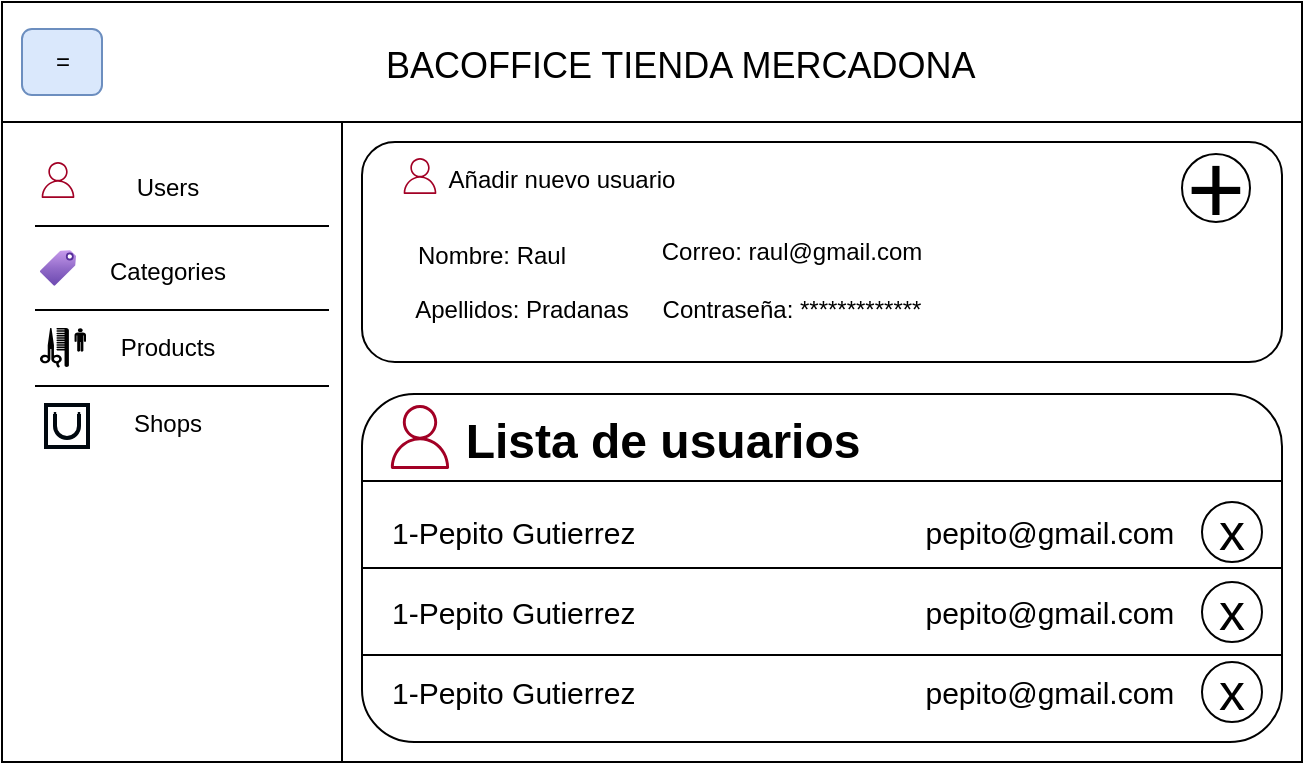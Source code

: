 <mxfile>
    <diagram id="20RPlIvX8ZXemtPQ8oKr" name="Page-1">
        <mxGraphModel dx="724" dy="567" grid="1" gridSize="10" guides="1" tooltips="1" connect="1" arrows="1" fold="1" page="1" pageScale="1" pageWidth="827" pageHeight="1169" math="0" shadow="0">
            <root>
                <mxCell id="0"/>
                <mxCell id="1" parent="0"/>
                <mxCell id="2" value="" style="rounded=0;whiteSpace=wrap;html=1;" vertex="1" parent="1">
                    <mxGeometry x="120" y="150" width="650" height="380" as="geometry"/>
                </mxCell>
                <mxCell id="3" value="" style="rounded=0;whiteSpace=wrap;html=1;" vertex="1" parent="1">
                    <mxGeometry x="120" y="150" width="650" height="60" as="geometry"/>
                </mxCell>
                <mxCell id="4" value="=" style="rounded=1;fillColor=#dae8fc;strokeColor=#6c8ebf;html=1;align=center;verticalAlign=middle;fontStyle=0;fontSize=12;sketch=0;" vertex="1" parent="1">
                    <mxGeometry x="130" y="163.5" width="40" height="33" as="geometry"/>
                </mxCell>
                <mxCell id="5" value="" style="rounded=0;whiteSpace=wrap;html=1;" vertex="1" parent="1">
                    <mxGeometry x="120" y="210" width="170" height="320" as="geometry"/>
                </mxCell>
                <mxCell id="6" value="Users" style="text;html=1;strokeColor=none;fillColor=none;align=center;verticalAlign=middle;whiteSpace=wrap;rounded=0;" vertex="1" parent="1">
                    <mxGeometry x="173" y="228" width="60" height="30" as="geometry"/>
                </mxCell>
                <mxCell id="7" value="" style="sketch=0;outlineConnect=0;fontColor=#ffffff;fillColor=#a20025;strokeColor=#6F0000;dashed=0;verticalLabelPosition=bottom;verticalAlign=top;align=center;html=1;fontSize=12;fontStyle=0;aspect=fixed;pointerEvents=1;shape=mxgraph.aws4.user;" vertex="1" parent="1">
                    <mxGeometry x="139" y="230" width="18" height="18" as="geometry"/>
                </mxCell>
                <mxCell id="8" value="" style="line;strokeWidth=1;fillColor=none;align=left;verticalAlign=middle;spacingTop=-1;spacingLeft=3;spacingRight=3;rotatable=0;labelPosition=right;points=[];portConstraint=eastwest;" vertex="1" parent="1">
                    <mxGeometry x="136.5" y="258" width="147" height="8" as="geometry"/>
                </mxCell>
                <mxCell id="9" value="Categories" style="text;html=1;strokeColor=none;fillColor=none;align=center;verticalAlign=middle;whiteSpace=wrap;rounded=0;" vertex="1" parent="1">
                    <mxGeometry x="173" y="270" width="60" height="30" as="geometry"/>
                </mxCell>
                <mxCell id="10" value="" style="aspect=fixed;html=1;points=[];align=center;image;fontSize=12;image=img/lib/azure2/general/Tag.svg;" vertex="1" parent="1">
                    <mxGeometry x="139" y="274" width="18" height="18" as="geometry"/>
                </mxCell>
                <mxCell id="11" value="" style="line;strokeWidth=1;fillColor=none;align=left;verticalAlign=middle;spacingTop=-1;spacingLeft=3;spacingRight=3;rotatable=0;labelPosition=right;points=[];portConstraint=eastwest;" vertex="1" parent="1">
                    <mxGeometry x="136.5" y="300" width="147" height="8" as="geometry"/>
                </mxCell>
                <mxCell id="12" value="Products" style="text;html=1;strokeColor=none;fillColor=none;align=center;verticalAlign=middle;whiteSpace=wrap;rounded=0;" vertex="1" parent="1">
                    <mxGeometry x="173" y="308" width="60" height="30" as="geometry"/>
                </mxCell>
                <mxCell id="13" value="" style="line;strokeWidth=1;fillColor=none;align=left;verticalAlign=middle;spacingTop=-1;spacingLeft=3;spacingRight=3;rotatable=0;labelPosition=right;points=[];portConstraint=eastwest;" vertex="1" parent="1">
                    <mxGeometry x="136.5" y="338" width="147" height="8" as="geometry"/>
                </mxCell>
                <mxCell id="14" value="" style="shape=mxgraph.signs.travel.barber_shop;html=1;pointerEvents=1;fillColor=#000000;strokeColor=none;verticalLabelPosition=bottom;verticalAlign=top;align=center;" vertex="1" parent="1">
                    <mxGeometry x="139" y="313" width="23" height="20" as="geometry"/>
                </mxCell>
                <mxCell id="15" value="Shops" style="text;html=1;strokeColor=none;fillColor=none;align=center;verticalAlign=middle;whiteSpace=wrap;rounded=0;" vertex="1" parent="1">
                    <mxGeometry x="173" y="346" width="60" height="30" as="geometry"/>
                </mxCell>
                <mxCell id="16" value="" style="html=1;verticalLabelPosition=bottom;align=center;labelBackgroundColor=#ffffff;verticalAlign=top;strokeWidth=2;strokeColor=#00080F;shadow=0;dashed=0;shape=mxgraph.ios7.icons.bag;fontSize=18;" vertex="1" parent="1">
                    <mxGeometry x="142" y="351.5" width="21" height="21" as="geometry"/>
                </mxCell>
                <mxCell id="35" value="&lt;font style=&quot;font-size: 18px&quot;&gt;BACOFFICE TIENDA MERCADONA&lt;/font&gt;" style="text;html=1;strokeColor=none;fillColor=none;align=left;verticalAlign=middle;whiteSpace=wrap;rounded=0;" vertex="1" parent="1">
                    <mxGeometry x="310" y="166.5" width="440" height="30" as="geometry"/>
                </mxCell>
                <mxCell id="36" value="" style="rounded=1;whiteSpace=wrap;html=1;" vertex="1" parent="1">
                    <mxGeometry x="300" y="220" width="460" height="110" as="geometry"/>
                </mxCell>
                <mxCell id="38" value="Añadir nuevo usuario" style="text;html=1;strokeColor=none;fillColor=none;align=center;verticalAlign=middle;whiteSpace=wrap;rounded=0;" vertex="1" parent="1">
                    <mxGeometry x="310" y="224" width="180" height="30" as="geometry"/>
                </mxCell>
                <mxCell id="39" value="" style="sketch=0;outlineConnect=0;fontColor=#ffffff;fillColor=#a20025;strokeColor=#6F0000;dashed=0;verticalLabelPosition=bottom;verticalAlign=top;align=center;html=1;fontSize=12;fontStyle=0;aspect=fixed;pointerEvents=1;shape=mxgraph.aws4.user;" vertex="1" parent="1">
                    <mxGeometry x="320" y="228" width="18" height="18" as="geometry"/>
                </mxCell>
                <mxCell id="40" value="Nombre: Raul" style="text;html=1;strokeColor=none;fillColor=none;align=center;verticalAlign=middle;whiteSpace=wrap;rounded=0;labelBackgroundColor=#FFFFFF;fontColor=#000000;" vertex="1" parent="1">
                    <mxGeometry x="300" y="262" width="130" height="30" as="geometry"/>
                </mxCell>
                <mxCell id="41" value="Apellidos: Pradanas" style="text;html=1;strokeColor=none;fillColor=none;align=center;verticalAlign=middle;whiteSpace=wrap;rounded=0;labelBackgroundColor=#FFFFFF;fontColor=#000000;" vertex="1" parent="1">
                    <mxGeometry x="310" y="289" width="140" height="30" as="geometry"/>
                </mxCell>
                <mxCell id="42" value="Correo: raul@gmail.com" style="text;html=1;strokeColor=none;fillColor=none;align=center;verticalAlign=middle;whiteSpace=wrap;rounded=0;labelBackgroundColor=#FFFFFF;fontColor=#000000;" vertex="1" parent="1">
                    <mxGeometry x="400" y="260" width="230" height="30" as="geometry"/>
                </mxCell>
                <mxCell id="43" value="Contraseña: *************" style="text;html=1;strokeColor=none;fillColor=none;align=center;verticalAlign=middle;whiteSpace=wrap;rounded=0;labelBackgroundColor=#FFFFFF;fontColor=#000000;" vertex="1" parent="1">
                    <mxGeometry x="400" y="289" width="230" height="30" as="geometry"/>
                </mxCell>
                <mxCell id="46" value="&lt;font style=&quot;font-size: 50px&quot;&gt;+&lt;/font&gt;" style="ellipse;whiteSpace=wrap;html=1;aspect=fixed;labelBackgroundColor=none;fontColor=default;" vertex="1" parent="1">
                    <mxGeometry x="710" y="226" width="34" height="34" as="geometry"/>
                </mxCell>
                <mxCell id="47" value="" style="rounded=1;whiteSpace=wrap;html=1;labelBackgroundColor=none;fontSize=50;fontColor=default;" vertex="1" parent="1">
                    <mxGeometry x="300" y="346" width="460" height="174" as="geometry"/>
                </mxCell>
                <mxCell id="49" value="" style="endArrow=none;html=1;fontSize=50;fontColor=default;exitX=0;exitY=0.5;exitDx=0;exitDy=0;entryX=1;entryY=0.5;entryDx=0;entryDy=0;" edge="1" parent="1" source="47" target="47">
                    <mxGeometry width="50" height="50" relative="1" as="geometry">
                        <mxPoint x="430" y="290" as="sourcePoint"/>
                        <mxPoint x="480" y="240" as="targetPoint"/>
                    </mxGeometry>
                </mxCell>
                <mxCell id="54" value="Lista de usuarios" style="text;strokeColor=none;fillColor=none;html=1;fontSize=24;fontStyle=1;verticalAlign=middle;align=center;labelBackgroundColor=none;fontColor=default;" vertex="1" parent="1">
                    <mxGeometry x="320" y="350" width="260" height="40" as="geometry"/>
                </mxCell>
                <mxCell id="55" value="" style="sketch=0;outlineConnect=0;fontColor=#ffffff;fillColor=#a20025;strokeColor=#6F0000;dashed=0;verticalLabelPosition=bottom;verticalAlign=top;align=center;html=1;fontSize=12;fontStyle=0;aspect=fixed;pointerEvents=1;shape=mxgraph.aws4.user;" vertex="1" parent="1">
                    <mxGeometry x="313" y="351.5" width="32" height="32" as="geometry"/>
                </mxCell>
                <mxCell id="58" value="" style="endArrow=none;html=1;fontSize=50;fontColor=default;exitX=0;exitY=0.75;exitDx=0;exitDy=0;entryX=1;entryY=0.75;entryDx=0;entryDy=0;startArrow=none;" edge="1" parent="1" source="47" target="47">
                    <mxGeometry width="50" height="50" relative="1" as="geometry">
                        <mxPoint x="310" y="443" as="sourcePoint"/>
                        <mxPoint x="770" y="443" as="targetPoint"/>
                    </mxGeometry>
                </mxCell>
                <mxCell id="59" value="" style="endArrow=none;html=1;fontSize=50;fontColor=default;exitX=0;exitY=0.25;exitDx=0;exitDy=0;entryX=1;entryY=0.25;entryDx=0;entryDy=0;" edge="1" parent="1" source="47" target="47">
                    <mxGeometry width="50" height="50" relative="1" as="geometry">
                        <mxPoint x="310" y="443" as="sourcePoint"/>
                        <mxPoint x="770" y="443" as="targetPoint"/>
                    </mxGeometry>
                </mxCell>
                <mxCell id="63" value="1-Pepito Gutierrez&lt;span style=&quot;white-space: pre&quot;&gt;&#9;&lt;/span&gt;&lt;span style=&quot;white-space: pre&quot;&gt;&#9;&lt;/span&gt;&lt;span style=&quot;white-space: pre&quot;&gt;&#9;&lt;/span&gt;&lt;span style=&quot;white-space: pre&quot;&gt;&#9;&lt;span style=&quot;white-space: pre&quot;&gt;&#9;&lt;/span&gt;p&lt;/span&gt;epito@gmail.com" style="text;html=1;strokeColor=none;fillColor=none;align=left;verticalAlign=middle;whiteSpace=wrap;rounded=0;labelBackgroundColor=none;fontSize=15;fontColor=default;" vertex="1" parent="1">
                    <mxGeometry x="313" y="400" width="420" height="30" as="geometry"/>
                </mxCell>
                <mxCell id="65" value="1-Pepito Gutierrez&lt;span style=&quot;white-space: pre&quot;&gt;&#9;&lt;/span&gt;&lt;span style=&quot;white-space: pre&quot;&gt;&#9;&lt;/span&gt;&lt;span style=&quot;white-space: pre&quot;&gt;&#9;&lt;/span&gt;&lt;span style=&quot;white-space: pre&quot;&gt;&#9;&lt;span style=&quot;white-space: pre&quot;&gt;&#9;&lt;/span&gt;p&lt;/span&gt;epito@gmail.com" style="text;html=1;strokeColor=none;fillColor=none;align=left;verticalAlign=middle;whiteSpace=wrap;rounded=0;labelBackgroundColor=none;fontSize=15;fontColor=default;" vertex="1" parent="1">
                    <mxGeometry x="313" y="440" width="420" height="30" as="geometry"/>
                </mxCell>
                <mxCell id="64" value="1-Pepito Gutierrez&lt;span style=&quot;white-space: pre&quot;&gt;&#9;&lt;/span&gt;&lt;span style=&quot;white-space: pre&quot;&gt;&#9;&lt;/span&gt;&lt;span style=&quot;white-space: pre&quot;&gt;&#9;&lt;/span&gt;&lt;span style=&quot;white-space: pre&quot;&gt;&#9;&lt;span style=&quot;white-space: pre&quot;&gt;&#9;&lt;/span&gt;p&lt;/span&gt;epito@gmail.com" style="text;html=1;strokeColor=none;fillColor=none;align=left;verticalAlign=middle;whiteSpace=wrap;rounded=0;labelBackgroundColor=none;fontSize=15;fontColor=default;" vertex="1" parent="1">
                    <mxGeometry x="313" y="480" width="420" height="30" as="geometry"/>
                </mxCell>
                <mxCell id="67" value="&lt;span style=&quot;font-size: 26px&quot;&gt;x&lt;/span&gt;" style="ellipse;whiteSpace=wrap;html=1;aspect=fixed;labelBackgroundColor=none;fontColor=default;" vertex="1" parent="1">
                    <mxGeometry x="720" y="400" width="30" height="30" as="geometry"/>
                </mxCell>
                <mxCell id="69" value="&lt;span style=&quot;font-size: 26px&quot;&gt;x&lt;/span&gt;" style="ellipse;whiteSpace=wrap;html=1;aspect=fixed;labelBackgroundColor=none;fontColor=default;" vertex="1" parent="1">
                    <mxGeometry x="720" y="440" width="30" height="30" as="geometry"/>
                </mxCell>
                <mxCell id="71" value="&lt;span style=&quot;font-size: 26px&quot;&gt;x&lt;/span&gt;" style="ellipse;whiteSpace=wrap;html=1;aspect=fixed;labelBackgroundColor=none;fontColor=default;" vertex="1" parent="1">
                    <mxGeometry x="720" y="480" width="30" height="30" as="geometry"/>
                </mxCell>
            </root>
        </mxGraphModel>
    </diagram>
</mxfile>
